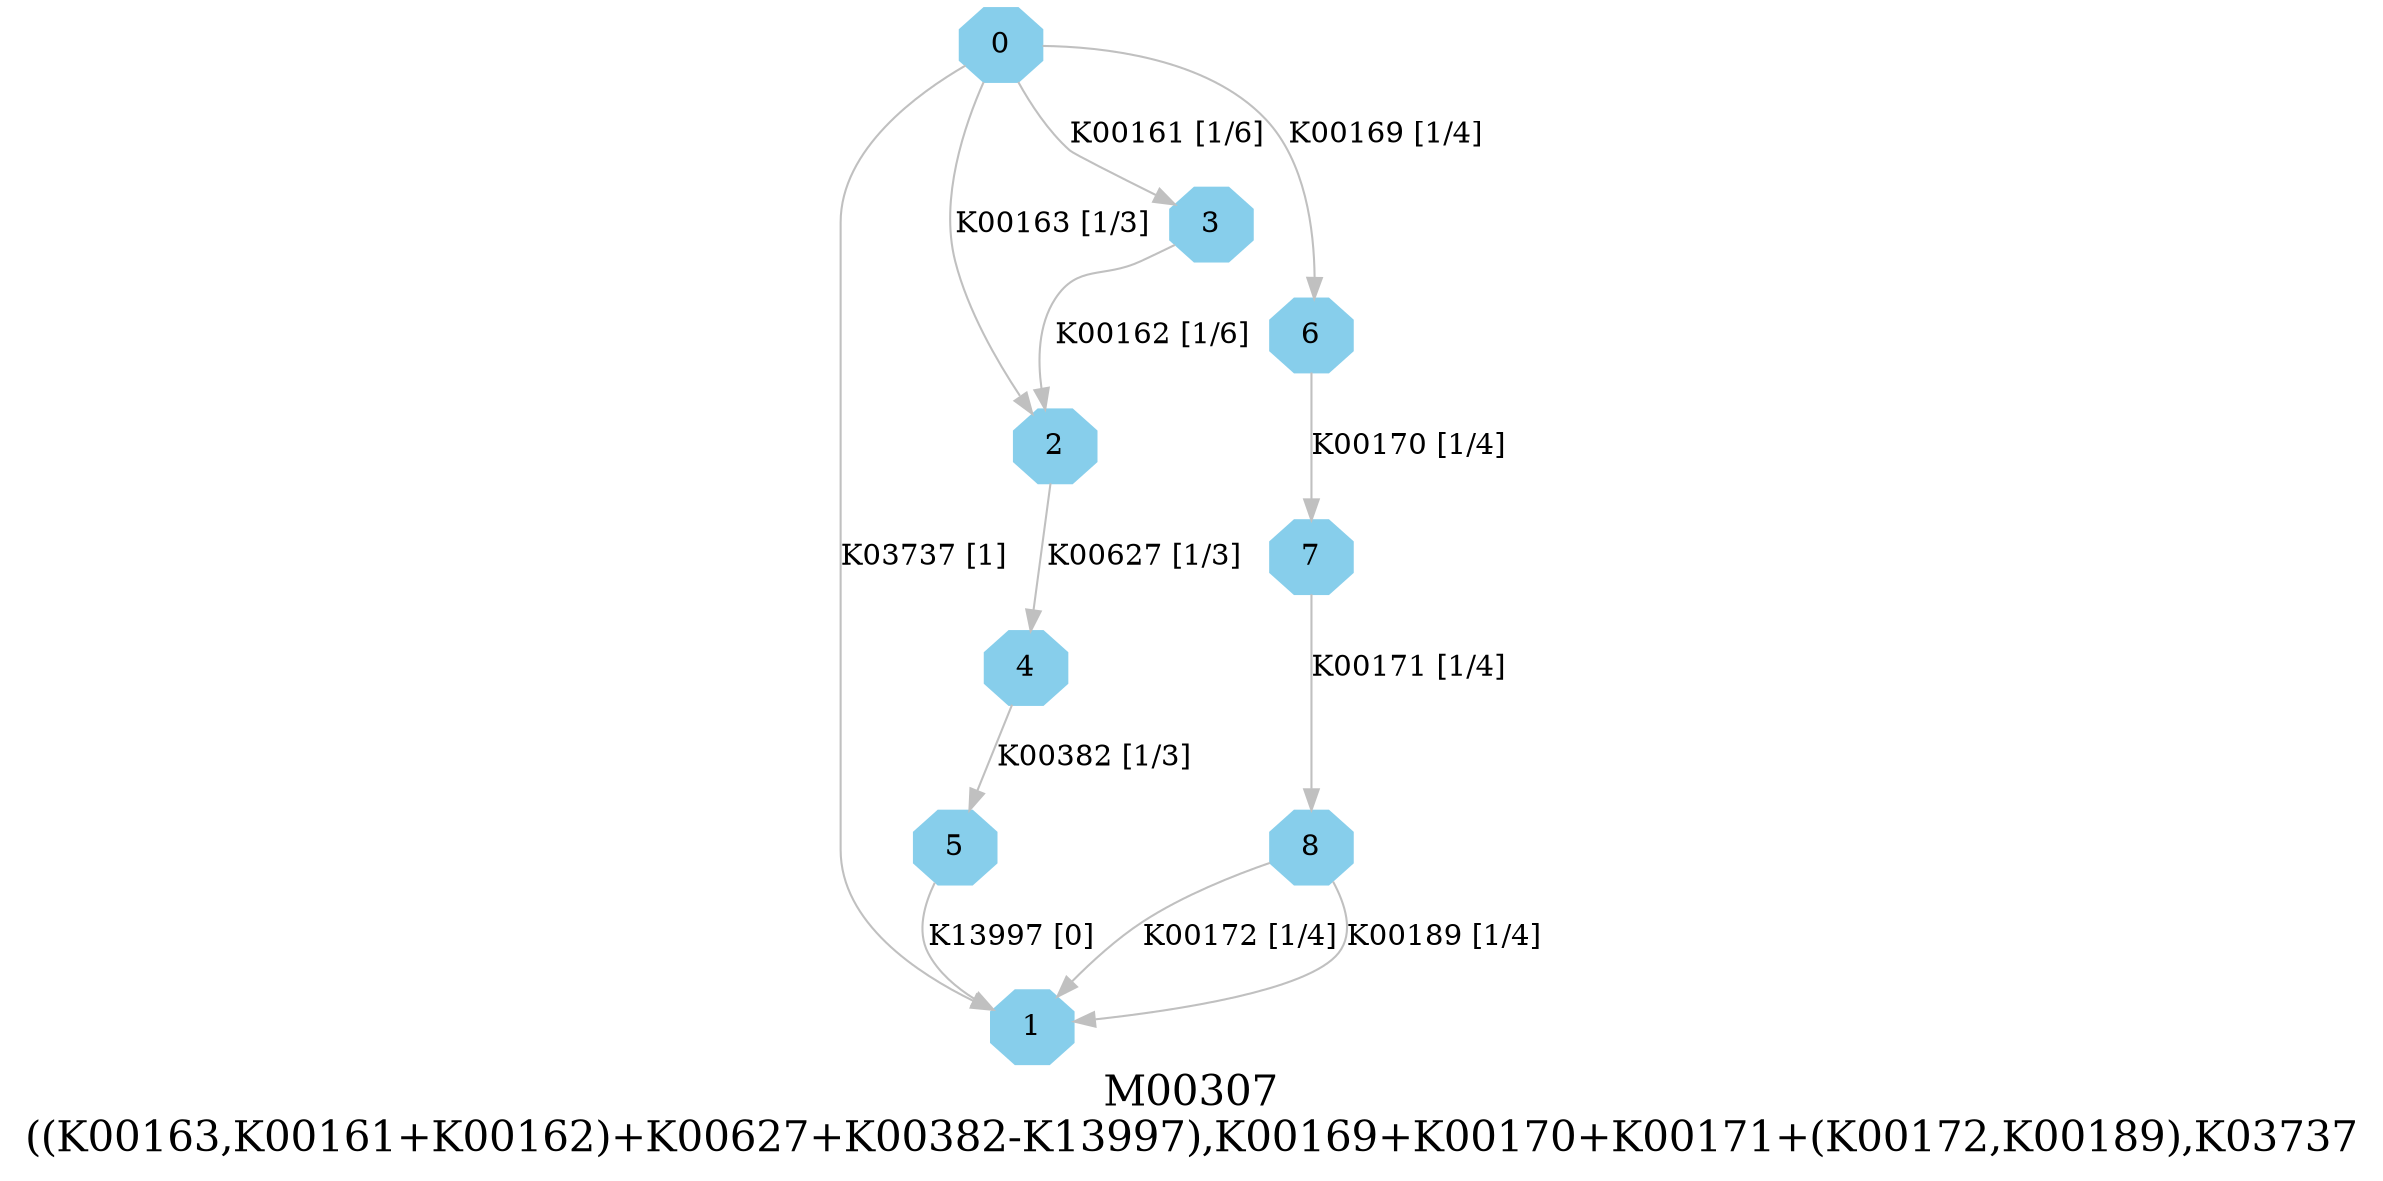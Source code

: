 digraph G {
graph [label="M00307
((K00163,K00161+K00162)+K00627+K00382-K13997),K00169+K00170+K00171+(K00172,K00189),K03737",fontsize=20];
node [shape=box,style=filled];
edge [len=3,color=grey];
{node [width=.3,height=.3,shape=octagon,style=filled,color=skyblue] 0 1 2 3 4 5 6 7 8 }
0 -> 2 [label="K00163 [1/3]"];
0 -> 3 [label="K00161 [1/6]"];
0 -> 6 [label="K00169 [1/4]"];
0 -> 1 [label="K03737 [1]"];
2 -> 4 [label="K00627 [1/3]"];
3 -> 2 [label="K00162 [1/6]"];
4 -> 5 [label="K00382 [1/3]"];
5 -> 1 [label="K13997 [0]"];
6 -> 7 [label="K00170 [1/4]"];
7 -> 8 [label="K00171 [1/4]"];
8 -> 1 [label="K00172 [1/4]"];
8 -> 1 [label="K00189 [1/4]"];
}